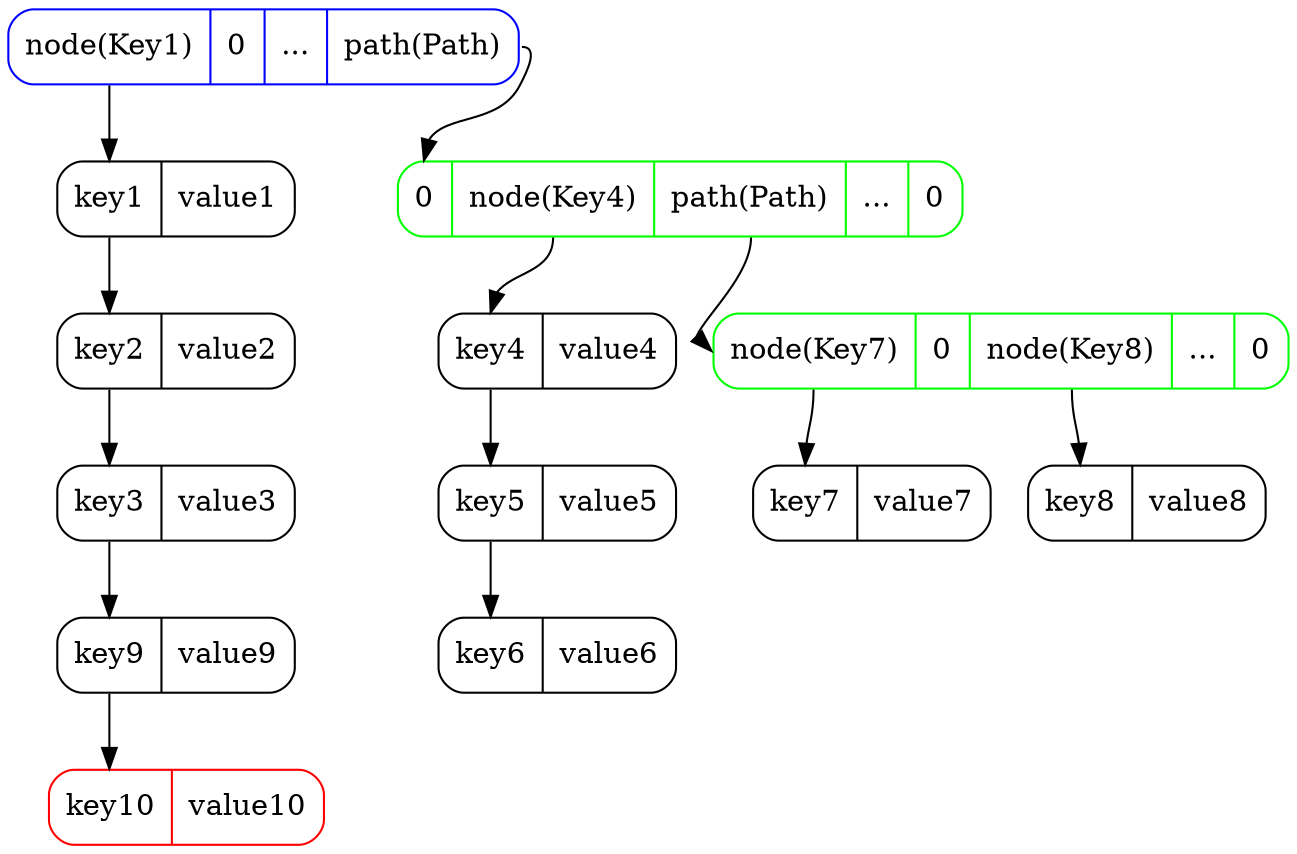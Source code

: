 digraph {
    node [shape=Mrecord];
    roots [label="<f0> node(Key1)|<f1> 0|<f2> ...|<f3> path(Path)" color = blue];
    node1 [label="<f0> key1|<f1> value1"];
    node2 [label="<f0> key2|<f1> value2"];
    node3 [label="<f0> key3|<f1> value3"];
    pathA [label="<f0> 0|<f1> node(Key4)|<f2> path(Path)|<f3> ...|<f4> 0" color = green];
    pathB [label="<f0> node(Key7)|<f1> 0|<f2> node(Key8)|<f3> ...|<f4> 0" color = green];

    node4 [label="<f0> key4|<f1> value4"];
    node5 [label="<f0> key5|<f1> value5"];
    node6 [label="<f0> key6|<f1> value6"];
    node7 [label="<f0> key7|<f1> value7"];
    node8 [label="<f0> key8|<f1> value8"];
    node9 [label="<f0> key9|<f1> value9"];
    roots:f0 -> node1:f0;
    node1:f0 -> node2:f0;
    node2:f0 -> node3:f0;
    pathA:f1 -> node4:f0;
    node4:f0 -> node5:f0;
    roots:f3 -> pathA:f0;
    pathA:f2 -> pathB:f0;
    node5:f0 -> node6:f0;
    node3:f0 -> node9:f0;
    pathB:f0 -> node7:f0;
    pathB:f2 -> node8:f0;

    node10 [label="<f0> key10|<f1> value10" color = red];
    node9:f0 -> node10:f0;
}